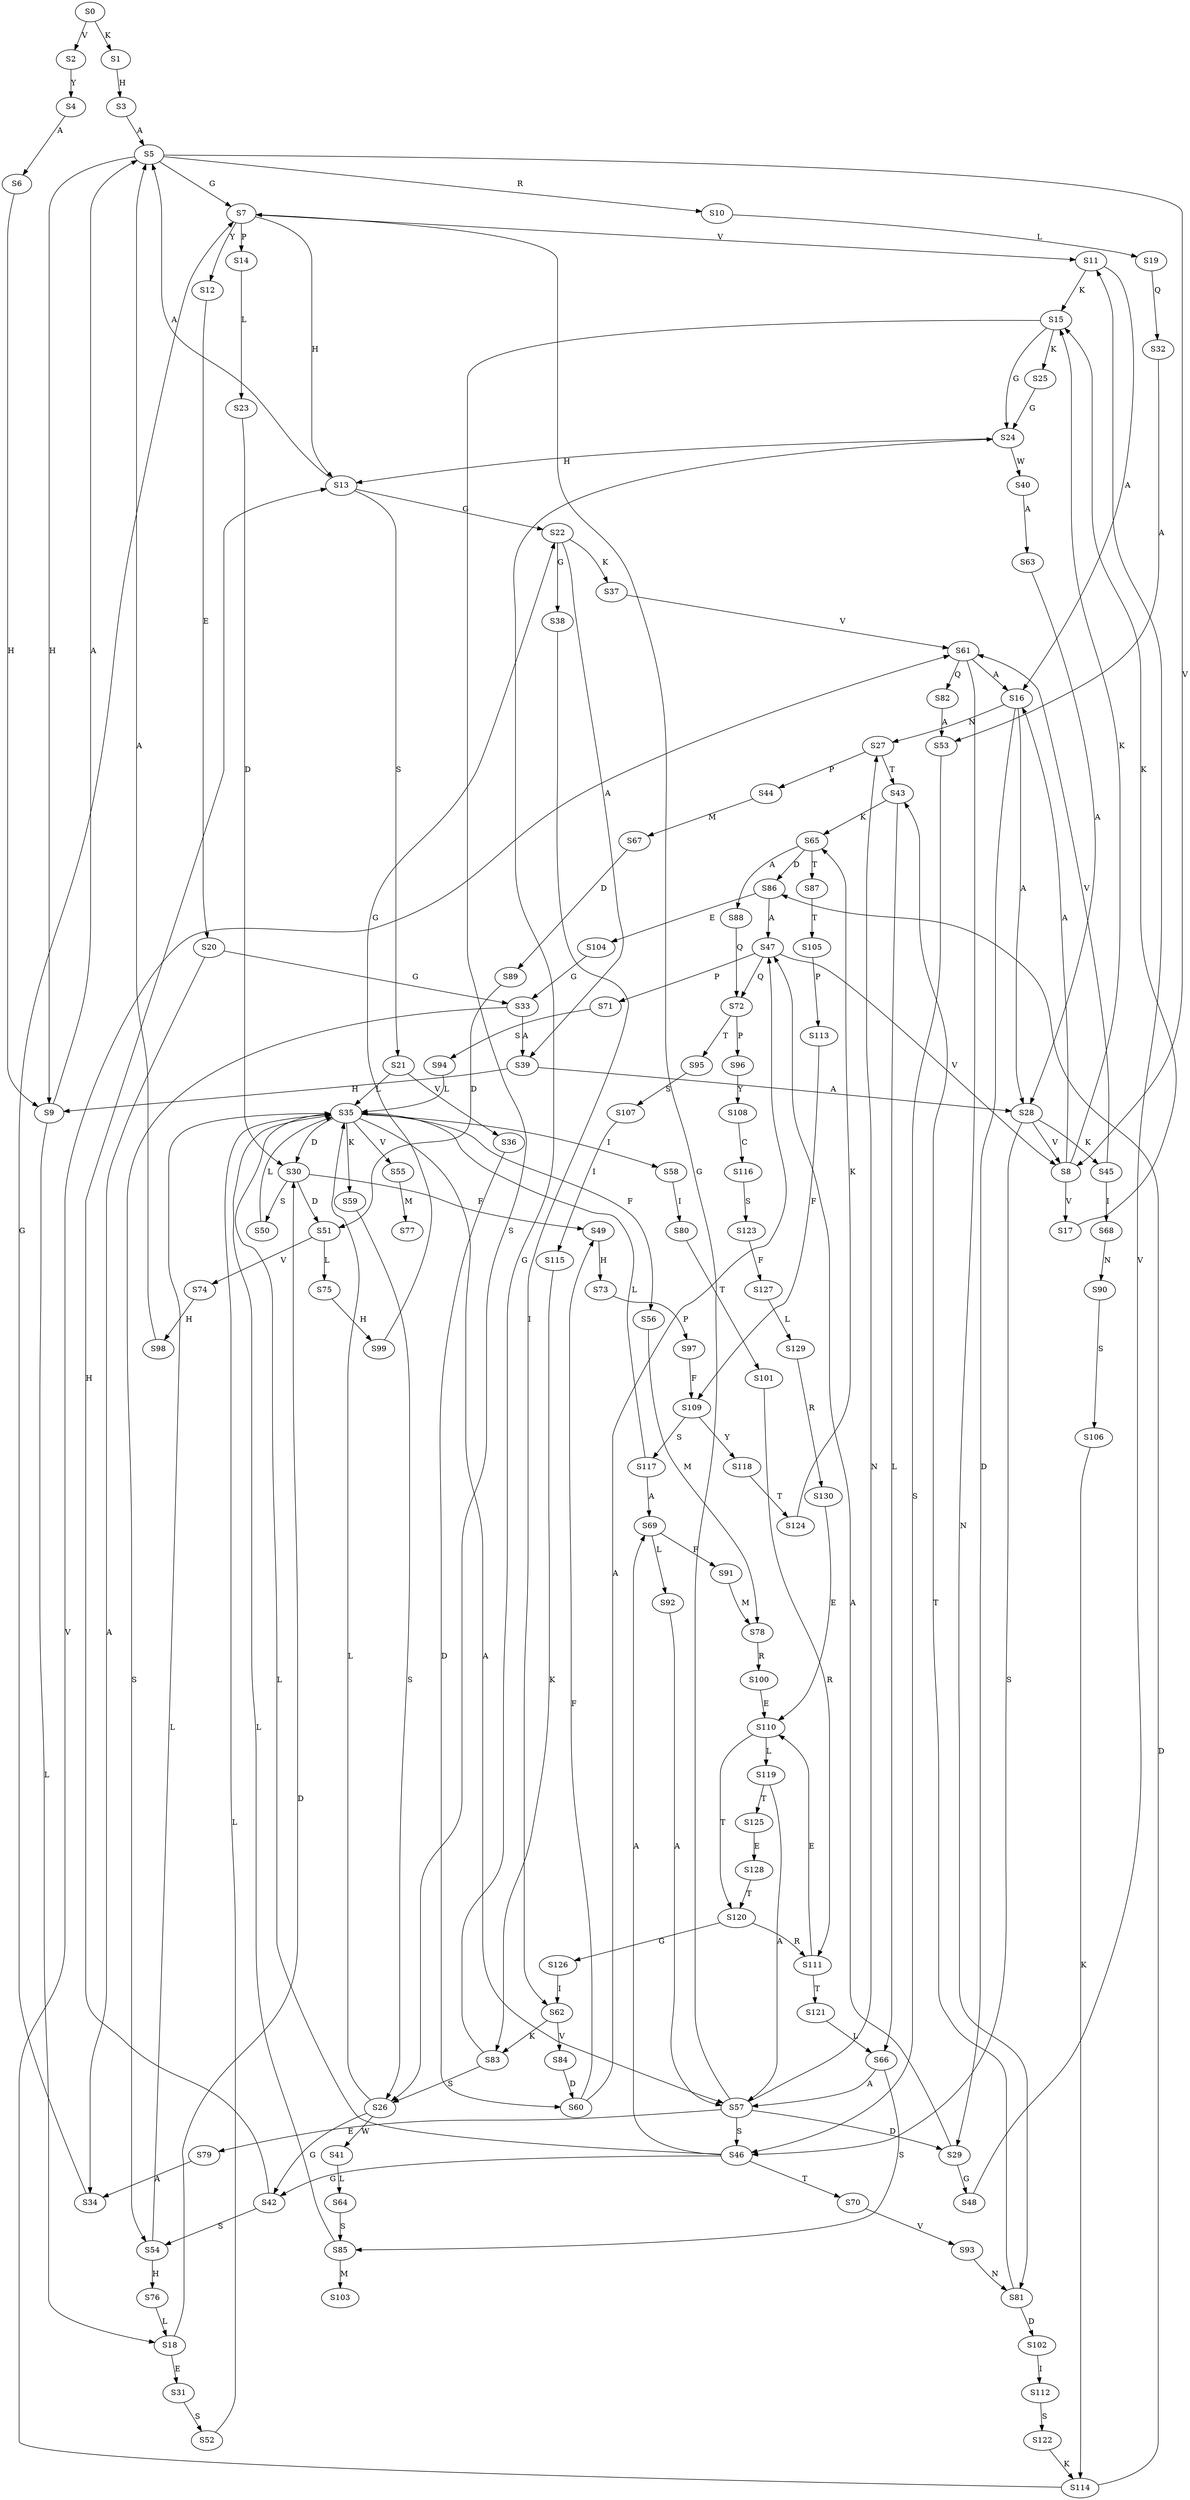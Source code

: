 strict digraph  {
	S0 -> S1 [ label = K ];
	S0 -> S2 [ label = V ];
	S1 -> S3 [ label = H ];
	S2 -> S4 [ label = Y ];
	S3 -> S5 [ label = A ];
	S4 -> S6 [ label = A ];
	S5 -> S7 [ label = G ];
	S5 -> S8 [ label = V ];
	S5 -> S9 [ label = H ];
	S5 -> S10 [ label = R ];
	S6 -> S9 [ label = H ];
	S7 -> S11 [ label = V ];
	S7 -> S12 [ label = Y ];
	S7 -> S13 [ label = H ];
	S7 -> S14 [ label = P ];
	S8 -> S15 [ label = K ];
	S8 -> S16 [ label = A ];
	S8 -> S17 [ label = V ];
	S9 -> S5 [ label = A ];
	S9 -> S18 [ label = L ];
	S10 -> S19 [ label = L ];
	S11 -> S15 [ label = K ];
	S11 -> S16 [ label = A ];
	S12 -> S20 [ label = E ];
	S13 -> S21 [ label = S ];
	S13 -> S22 [ label = G ];
	S13 -> S5 [ label = A ];
	S14 -> S23 [ label = L ];
	S15 -> S24 [ label = G ];
	S15 -> S25 [ label = K ];
	S15 -> S26 [ label = S ];
	S16 -> S27 [ label = N ];
	S16 -> S28 [ label = A ];
	S16 -> S29 [ label = D ];
	S17 -> S15 [ label = K ];
	S18 -> S30 [ label = D ];
	S18 -> S31 [ label = E ];
	S19 -> S32 [ label = Q ];
	S20 -> S33 [ label = G ];
	S20 -> S34 [ label = A ];
	S21 -> S35 [ label = L ];
	S21 -> S36 [ label = V ];
	S22 -> S37 [ label = K ];
	S22 -> S38 [ label = G ];
	S22 -> S39 [ label = A ];
	S23 -> S30 [ label = D ];
	S24 -> S40 [ label = W ];
	S24 -> S13 [ label = H ];
	S25 -> S24 [ label = G ];
	S26 -> S41 [ label = W ];
	S26 -> S42 [ label = G ];
	S26 -> S35 [ label = L ];
	S27 -> S43 [ label = T ];
	S27 -> S44 [ label = P ];
	S28 -> S45 [ label = K ];
	S28 -> S46 [ label = S ];
	S28 -> S8 [ label = V ];
	S29 -> S47 [ label = A ];
	S29 -> S48 [ label = G ];
	S30 -> S49 [ label = F ];
	S30 -> S50 [ label = S ];
	S30 -> S51 [ label = D ];
	S31 -> S52 [ label = S ];
	S32 -> S53 [ label = A ];
	S33 -> S39 [ label = A ];
	S33 -> S54 [ label = S ];
	S34 -> S7 [ label = G ];
	S35 -> S55 [ label = V ];
	S35 -> S56 [ label = F ];
	S35 -> S30 [ label = D ];
	S35 -> S57 [ label = A ];
	S35 -> S58 [ label = I ];
	S35 -> S59 [ label = K ];
	S36 -> S60 [ label = D ];
	S37 -> S61 [ label = V ];
	S38 -> S62 [ label = I ];
	S39 -> S9 [ label = H ];
	S39 -> S28 [ label = A ];
	S40 -> S63 [ label = A ];
	S41 -> S64 [ label = L ];
	S42 -> S13 [ label = H ];
	S42 -> S54 [ label = S ];
	S43 -> S65 [ label = K ];
	S43 -> S66 [ label = L ];
	S44 -> S67 [ label = M ];
	S45 -> S61 [ label = V ];
	S45 -> S68 [ label = I ];
	S46 -> S42 [ label = G ];
	S46 -> S35 [ label = L ];
	S46 -> S69 [ label = A ];
	S46 -> S70 [ label = T ];
	S47 -> S71 [ label = P ];
	S47 -> S8 [ label = V ];
	S47 -> S72 [ label = Q ];
	S48 -> S11 [ label = V ];
	S49 -> S73 [ label = H ];
	S50 -> S35 [ label = L ];
	S51 -> S74 [ label = V ];
	S51 -> S75 [ label = L ];
	S52 -> S35 [ label = L ];
	S53 -> S46 [ label = S ];
	S54 -> S35 [ label = L ];
	S54 -> S76 [ label = H ];
	S55 -> S77 [ label = M ];
	S56 -> S78 [ label = M ];
	S57 -> S79 [ label = E ];
	S57 -> S29 [ label = D ];
	S57 -> S27 [ label = N ];
	S57 -> S46 [ label = S ];
	S57 -> S7 [ label = G ];
	S58 -> S80 [ label = I ];
	S59 -> S26 [ label = S ];
	S60 -> S49 [ label = F ];
	S60 -> S47 [ label = A ];
	S61 -> S81 [ label = N ];
	S61 -> S82 [ label = Q ];
	S61 -> S16 [ label = A ];
	S62 -> S83 [ label = K ];
	S62 -> S84 [ label = V ];
	S63 -> S28 [ label = A ];
	S64 -> S85 [ label = S ];
	S65 -> S86 [ label = D ];
	S65 -> S87 [ label = T ];
	S65 -> S88 [ label = A ];
	S66 -> S57 [ label = A ];
	S66 -> S85 [ label = S ];
	S67 -> S89 [ label = D ];
	S68 -> S90 [ label = N ];
	S69 -> S91 [ label = F ];
	S69 -> S92 [ label = L ];
	S70 -> S93 [ label = V ];
	S71 -> S94 [ label = S ];
	S72 -> S95 [ label = T ];
	S72 -> S96 [ label = P ];
	S73 -> S97 [ label = P ];
	S74 -> S98 [ label = H ];
	S75 -> S99 [ label = H ];
	S76 -> S18 [ label = L ];
	S78 -> S100 [ label = R ];
	S79 -> S34 [ label = A ];
	S80 -> S101 [ label = T ];
	S81 -> S43 [ label = T ];
	S81 -> S102 [ label = D ];
	S82 -> S53 [ label = A ];
	S83 -> S24 [ label = G ];
	S83 -> S26 [ label = S ];
	S84 -> S60 [ label = D ];
	S85 -> S103 [ label = M ];
	S85 -> S35 [ label = L ];
	S86 -> S47 [ label = A ];
	S86 -> S104 [ label = E ];
	S87 -> S105 [ label = T ];
	S88 -> S72 [ label = Q ];
	S89 -> S51 [ label = D ];
	S90 -> S106 [ label = S ];
	S91 -> S78 [ label = M ];
	S92 -> S57 [ label = A ];
	S93 -> S81 [ label = N ];
	S94 -> S35 [ label = L ];
	S95 -> S107 [ label = S ];
	S96 -> S108 [ label = Y ];
	S97 -> S109 [ label = F ];
	S98 -> S5 [ label = A ];
	S99 -> S22 [ label = G ];
	S100 -> S110 [ label = E ];
	S101 -> S111 [ label = R ];
	S102 -> S112 [ label = I ];
	S104 -> S33 [ label = G ];
	S105 -> S113 [ label = P ];
	S106 -> S114 [ label = K ];
	S107 -> S115 [ label = I ];
	S108 -> S116 [ label = C ];
	S109 -> S117 [ label = S ];
	S109 -> S118 [ label = Y ];
	S110 -> S119 [ label = L ];
	S110 -> S120 [ label = T ];
	S111 -> S121 [ label = T ];
	S111 -> S110 [ label = E ];
	S112 -> S122 [ label = S ];
	S113 -> S109 [ label = F ];
	S114 -> S86 [ label = D ];
	S114 -> S61 [ label = V ];
	S115 -> S83 [ label = K ];
	S116 -> S123 [ label = S ];
	S117 -> S35 [ label = L ];
	S117 -> S69 [ label = A ];
	S118 -> S124 [ label = T ];
	S119 -> S57 [ label = A ];
	S119 -> S125 [ label = T ];
	S120 -> S111 [ label = R ];
	S120 -> S126 [ label = G ];
	S121 -> S66 [ label = L ];
	S122 -> S114 [ label = K ];
	S123 -> S127 [ label = F ];
	S124 -> S65 [ label = K ];
	S125 -> S128 [ label = E ];
	S126 -> S62 [ label = I ];
	S127 -> S129 [ label = L ];
	S128 -> S120 [ label = T ];
	S129 -> S130 [ label = R ];
	S130 -> S110 [ label = E ];
}
